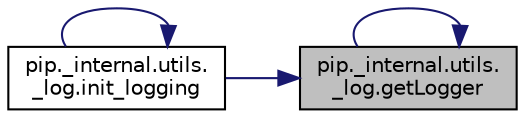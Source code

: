 digraph "pip._internal.utils._log.getLogger"
{
 // LATEX_PDF_SIZE
  edge [fontname="Helvetica",fontsize="10",labelfontname="Helvetica",labelfontsize="10"];
  node [fontname="Helvetica",fontsize="10",shape=record];
  rankdir="RL";
  Node1 [label="pip._internal.utils.\l_log.getLogger",height=0.2,width=0.4,color="black", fillcolor="grey75", style="filled", fontcolor="black",tooltip=" "];
  Node1 -> Node1 [dir="back",color="midnightblue",fontsize="10",style="solid",fontname="Helvetica"];
  Node1 -> Node2 [dir="back",color="midnightblue",fontsize="10",style="solid",fontname="Helvetica"];
  Node2 [label="pip._internal.utils.\l_log.init_logging",height=0.2,width=0.4,color="black", fillcolor="white", style="filled",URL="$d7/d3b/namespacepip_1_1__internal_1_1utils_1_1__log.html#aba515bae5a21e3aa969757aec1da01ab",tooltip=" "];
  Node2 -> Node2 [dir="back",color="midnightblue",fontsize="10",style="solid",fontname="Helvetica"];
}
